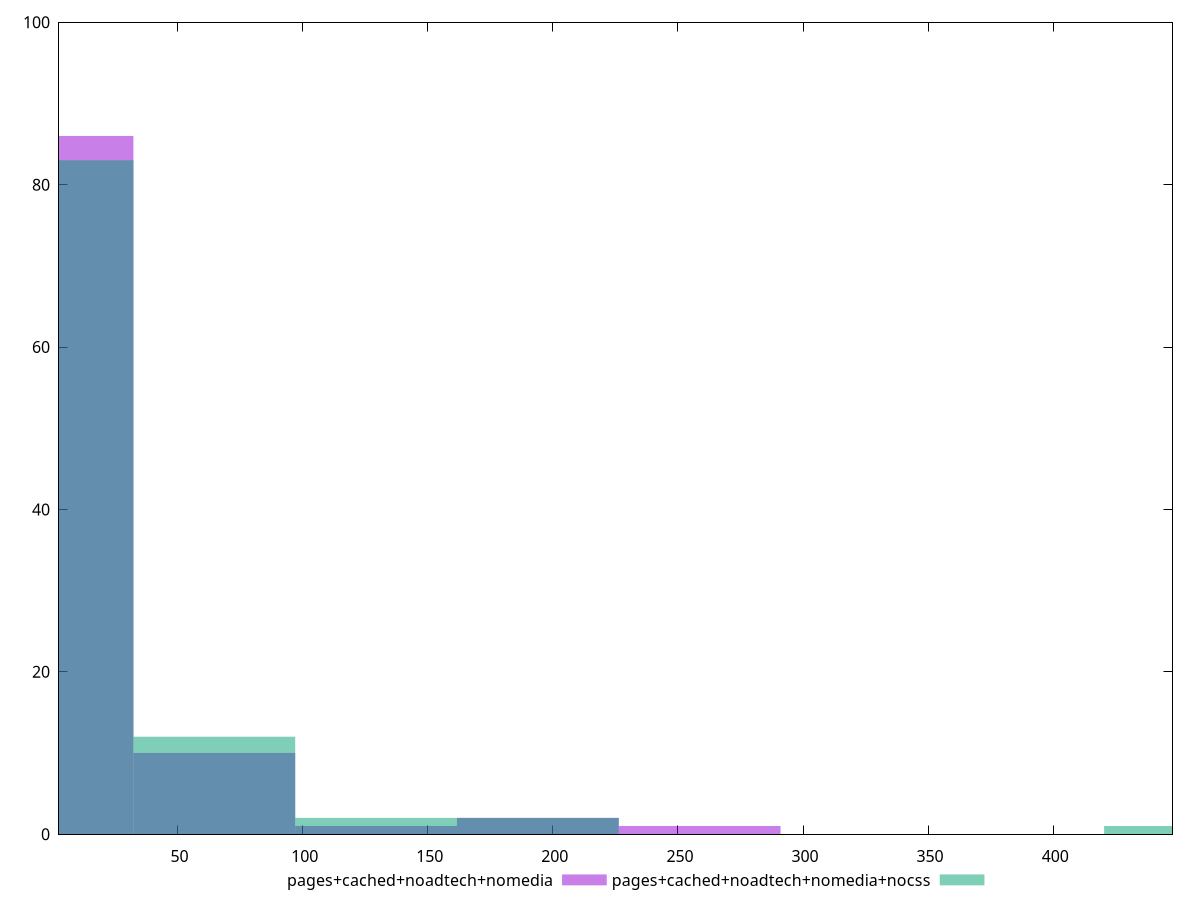 reset

$pagesCachedNoadtechNomedia <<EOF
129.33920829880176 1
0 86
64.66960414940088 10
194.00881244820266 2
258.67841659760353 1
EOF

$pagesCachedNoadtechNomediaNocss <<EOF
452.6872290458062 1
64.66960414940088 12
0 83
194.00881244820266 2
129.33920829880176 2
EOF

set key outside below
set boxwidth 64.66960414940088
set xrange [2.5850000000000004:447.687]
set yrange [0:100]
set trange [0:100]
set style fill transparent solid 0.5 noborder
set terminal svg size 640, 500 enhanced background rgb 'white'
set output "report_00015_2021-02-09T16-11-33.973Z/server-response-time/comparison/histogram/3_vs_4.svg"

plot $pagesCachedNoadtechNomedia title "pages+cached+noadtech+nomedia" with boxes, \
     $pagesCachedNoadtechNomediaNocss title "pages+cached+noadtech+nomedia+nocss" with boxes

reset

